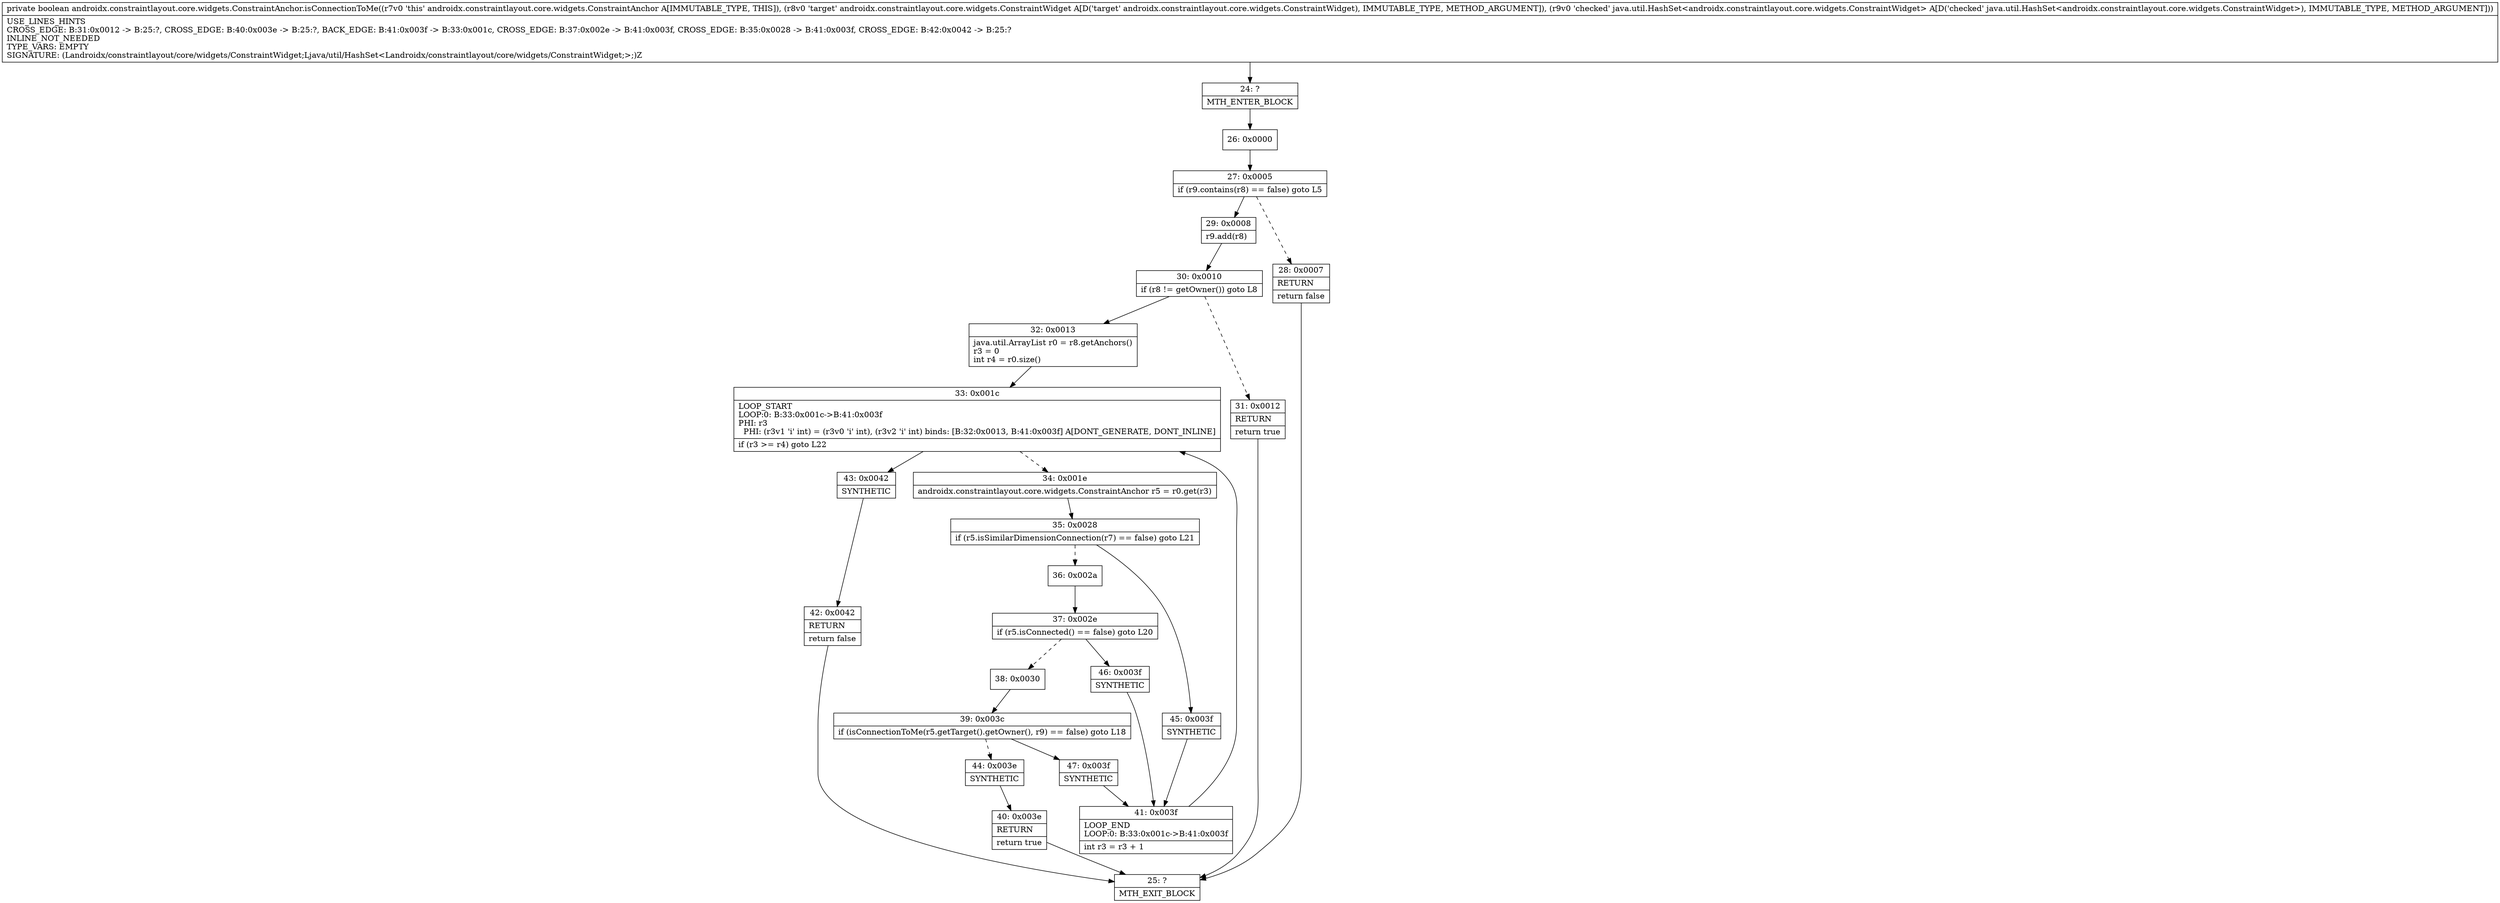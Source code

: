 digraph "CFG forandroidx.constraintlayout.core.widgets.ConstraintAnchor.isConnectionToMe(Landroidx\/constraintlayout\/core\/widgets\/ConstraintWidget;Ljava\/util\/HashSet;)Z" {
Node_24 [shape=record,label="{24\:\ ?|MTH_ENTER_BLOCK\l}"];
Node_26 [shape=record,label="{26\:\ 0x0000}"];
Node_27 [shape=record,label="{27\:\ 0x0005|if (r9.contains(r8) == false) goto L5\l}"];
Node_28 [shape=record,label="{28\:\ 0x0007|RETURN\l|return false\l}"];
Node_25 [shape=record,label="{25\:\ ?|MTH_EXIT_BLOCK\l}"];
Node_29 [shape=record,label="{29\:\ 0x0008|r9.add(r8)\l}"];
Node_30 [shape=record,label="{30\:\ 0x0010|if (r8 != getOwner()) goto L8\l}"];
Node_31 [shape=record,label="{31\:\ 0x0012|RETURN\l|return true\l}"];
Node_32 [shape=record,label="{32\:\ 0x0013|java.util.ArrayList r0 = r8.getAnchors()\lr3 = 0\lint r4 = r0.size()\l}"];
Node_33 [shape=record,label="{33\:\ 0x001c|LOOP_START\lLOOP:0: B:33:0x001c\-\>B:41:0x003f\lPHI: r3 \l  PHI: (r3v1 'i' int) = (r3v0 'i' int), (r3v2 'i' int) binds: [B:32:0x0013, B:41:0x003f] A[DONT_GENERATE, DONT_INLINE]\l|if (r3 \>= r4) goto L22\l}"];
Node_34 [shape=record,label="{34\:\ 0x001e|androidx.constraintlayout.core.widgets.ConstraintAnchor r5 = r0.get(r3)\l}"];
Node_35 [shape=record,label="{35\:\ 0x0028|if (r5.isSimilarDimensionConnection(r7) == false) goto L21\l}"];
Node_36 [shape=record,label="{36\:\ 0x002a}"];
Node_37 [shape=record,label="{37\:\ 0x002e|if (r5.isConnected() == false) goto L20\l}"];
Node_38 [shape=record,label="{38\:\ 0x0030}"];
Node_39 [shape=record,label="{39\:\ 0x003c|if (isConnectionToMe(r5.getTarget().getOwner(), r9) == false) goto L18\l}"];
Node_44 [shape=record,label="{44\:\ 0x003e|SYNTHETIC\l}"];
Node_40 [shape=record,label="{40\:\ 0x003e|RETURN\l|return true\l}"];
Node_47 [shape=record,label="{47\:\ 0x003f|SYNTHETIC\l}"];
Node_41 [shape=record,label="{41\:\ 0x003f|LOOP_END\lLOOP:0: B:33:0x001c\-\>B:41:0x003f\l|int r3 = r3 + 1\l}"];
Node_46 [shape=record,label="{46\:\ 0x003f|SYNTHETIC\l}"];
Node_45 [shape=record,label="{45\:\ 0x003f|SYNTHETIC\l}"];
Node_43 [shape=record,label="{43\:\ 0x0042|SYNTHETIC\l}"];
Node_42 [shape=record,label="{42\:\ 0x0042|RETURN\l|return false\l}"];
MethodNode[shape=record,label="{private boolean androidx.constraintlayout.core.widgets.ConstraintAnchor.isConnectionToMe((r7v0 'this' androidx.constraintlayout.core.widgets.ConstraintAnchor A[IMMUTABLE_TYPE, THIS]), (r8v0 'target' androidx.constraintlayout.core.widgets.ConstraintWidget A[D('target' androidx.constraintlayout.core.widgets.ConstraintWidget), IMMUTABLE_TYPE, METHOD_ARGUMENT]), (r9v0 'checked' java.util.HashSet\<androidx.constraintlayout.core.widgets.ConstraintWidget\> A[D('checked' java.util.HashSet\<androidx.constraintlayout.core.widgets.ConstraintWidget\>), IMMUTABLE_TYPE, METHOD_ARGUMENT]))  | USE_LINES_HINTS\lCROSS_EDGE: B:31:0x0012 \-\> B:25:?, CROSS_EDGE: B:40:0x003e \-\> B:25:?, BACK_EDGE: B:41:0x003f \-\> B:33:0x001c, CROSS_EDGE: B:37:0x002e \-\> B:41:0x003f, CROSS_EDGE: B:35:0x0028 \-\> B:41:0x003f, CROSS_EDGE: B:42:0x0042 \-\> B:25:?\lINLINE_NOT_NEEDED\lTYPE_VARS: EMPTY\lSIGNATURE: (Landroidx\/constraintlayout\/core\/widgets\/ConstraintWidget;Ljava\/util\/HashSet\<Landroidx\/constraintlayout\/core\/widgets\/ConstraintWidget;\>;)Z\l}"];
MethodNode -> Node_24;Node_24 -> Node_26;
Node_26 -> Node_27;
Node_27 -> Node_28[style=dashed];
Node_27 -> Node_29;
Node_28 -> Node_25;
Node_29 -> Node_30;
Node_30 -> Node_31[style=dashed];
Node_30 -> Node_32;
Node_31 -> Node_25;
Node_32 -> Node_33;
Node_33 -> Node_34[style=dashed];
Node_33 -> Node_43;
Node_34 -> Node_35;
Node_35 -> Node_36[style=dashed];
Node_35 -> Node_45;
Node_36 -> Node_37;
Node_37 -> Node_38[style=dashed];
Node_37 -> Node_46;
Node_38 -> Node_39;
Node_39 -> Node_44[style=dashed];
Node_39 -> Node_47;
Node_44 -> Node_40;
Node_40 -> Node_25;
Node_47 -> Node_41;
Node_41 -> Node_33;
Node_46 -> Node_41;
Node_45 -> Node_41;
Node_43 -> Node_42;
Node_42 -> Node_25;
}

